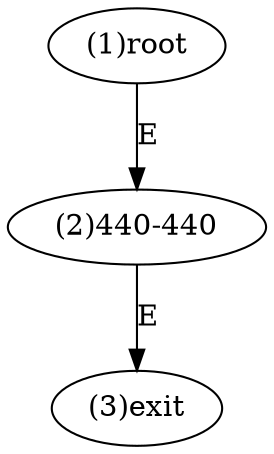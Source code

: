digraph "" { 
1[ label="(1)root"];
2[ label="(2)440-440"];
3[ label="(3)exit"];
1->2[ label="E"];
2->3[ label="E"];
}